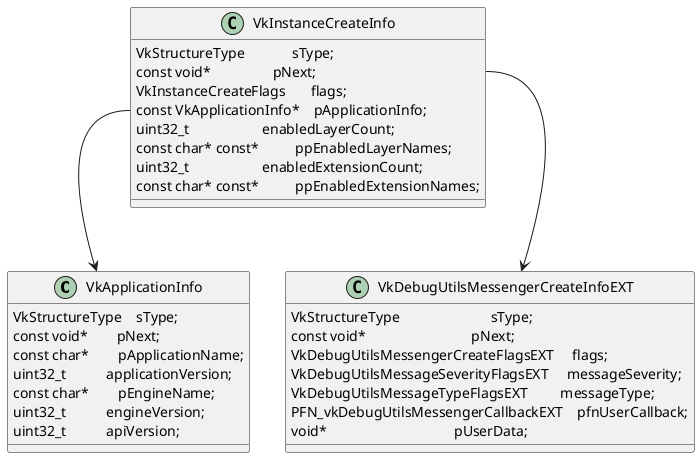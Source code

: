 @startuml
class VkApplicationInfo {
    VkStructureType    sType;
    const void*        pNext;
    const char*        pApplicationName;
    uint32_t           applicationVersion;
    const char*        pEngineName;
    uint32_t           engineVersion;
    uint32_t           apiVersion;
}

class VkInstanceCreateInfo {
    VkStructureType             sType;
    const void*                 pNext;
    VkInstanceCreateFlags       flags;
    const VkApplicationInfo*    pApplicationInfo;
    uint32_t                    enabledLayerCount;
    const char* const*          ppEnabledLayerNames;
    uint32_t                    enabledExtensionCount;
    const char* const*          ppEnabledExtensionNames;
}

class VkDebugUtilsMessengerCreateInfoEXT {
    VkStructureType                         sType;
    const void*                             pNext;
    VkDebugUtilsMessengerCreateFlagsEXT     flags;
    VkDebugUtilsMessageSeverityFlagsEXT     messageSeverity;
    VkDebugUtilsMessageTypeFlagsEXT         messageType;
    PFN_vkDebugUtilsMessengerCallbackEXT    pfnUserCallback;
    void*                                   pUserData;
}

VkInstanceCreateInfo::pApplicationInfo --> VkApplicationInfo
VkInstanceCreateInfo::pNext --> VkDebugUtilsMessengerCreateInfoEXT
@enduml
